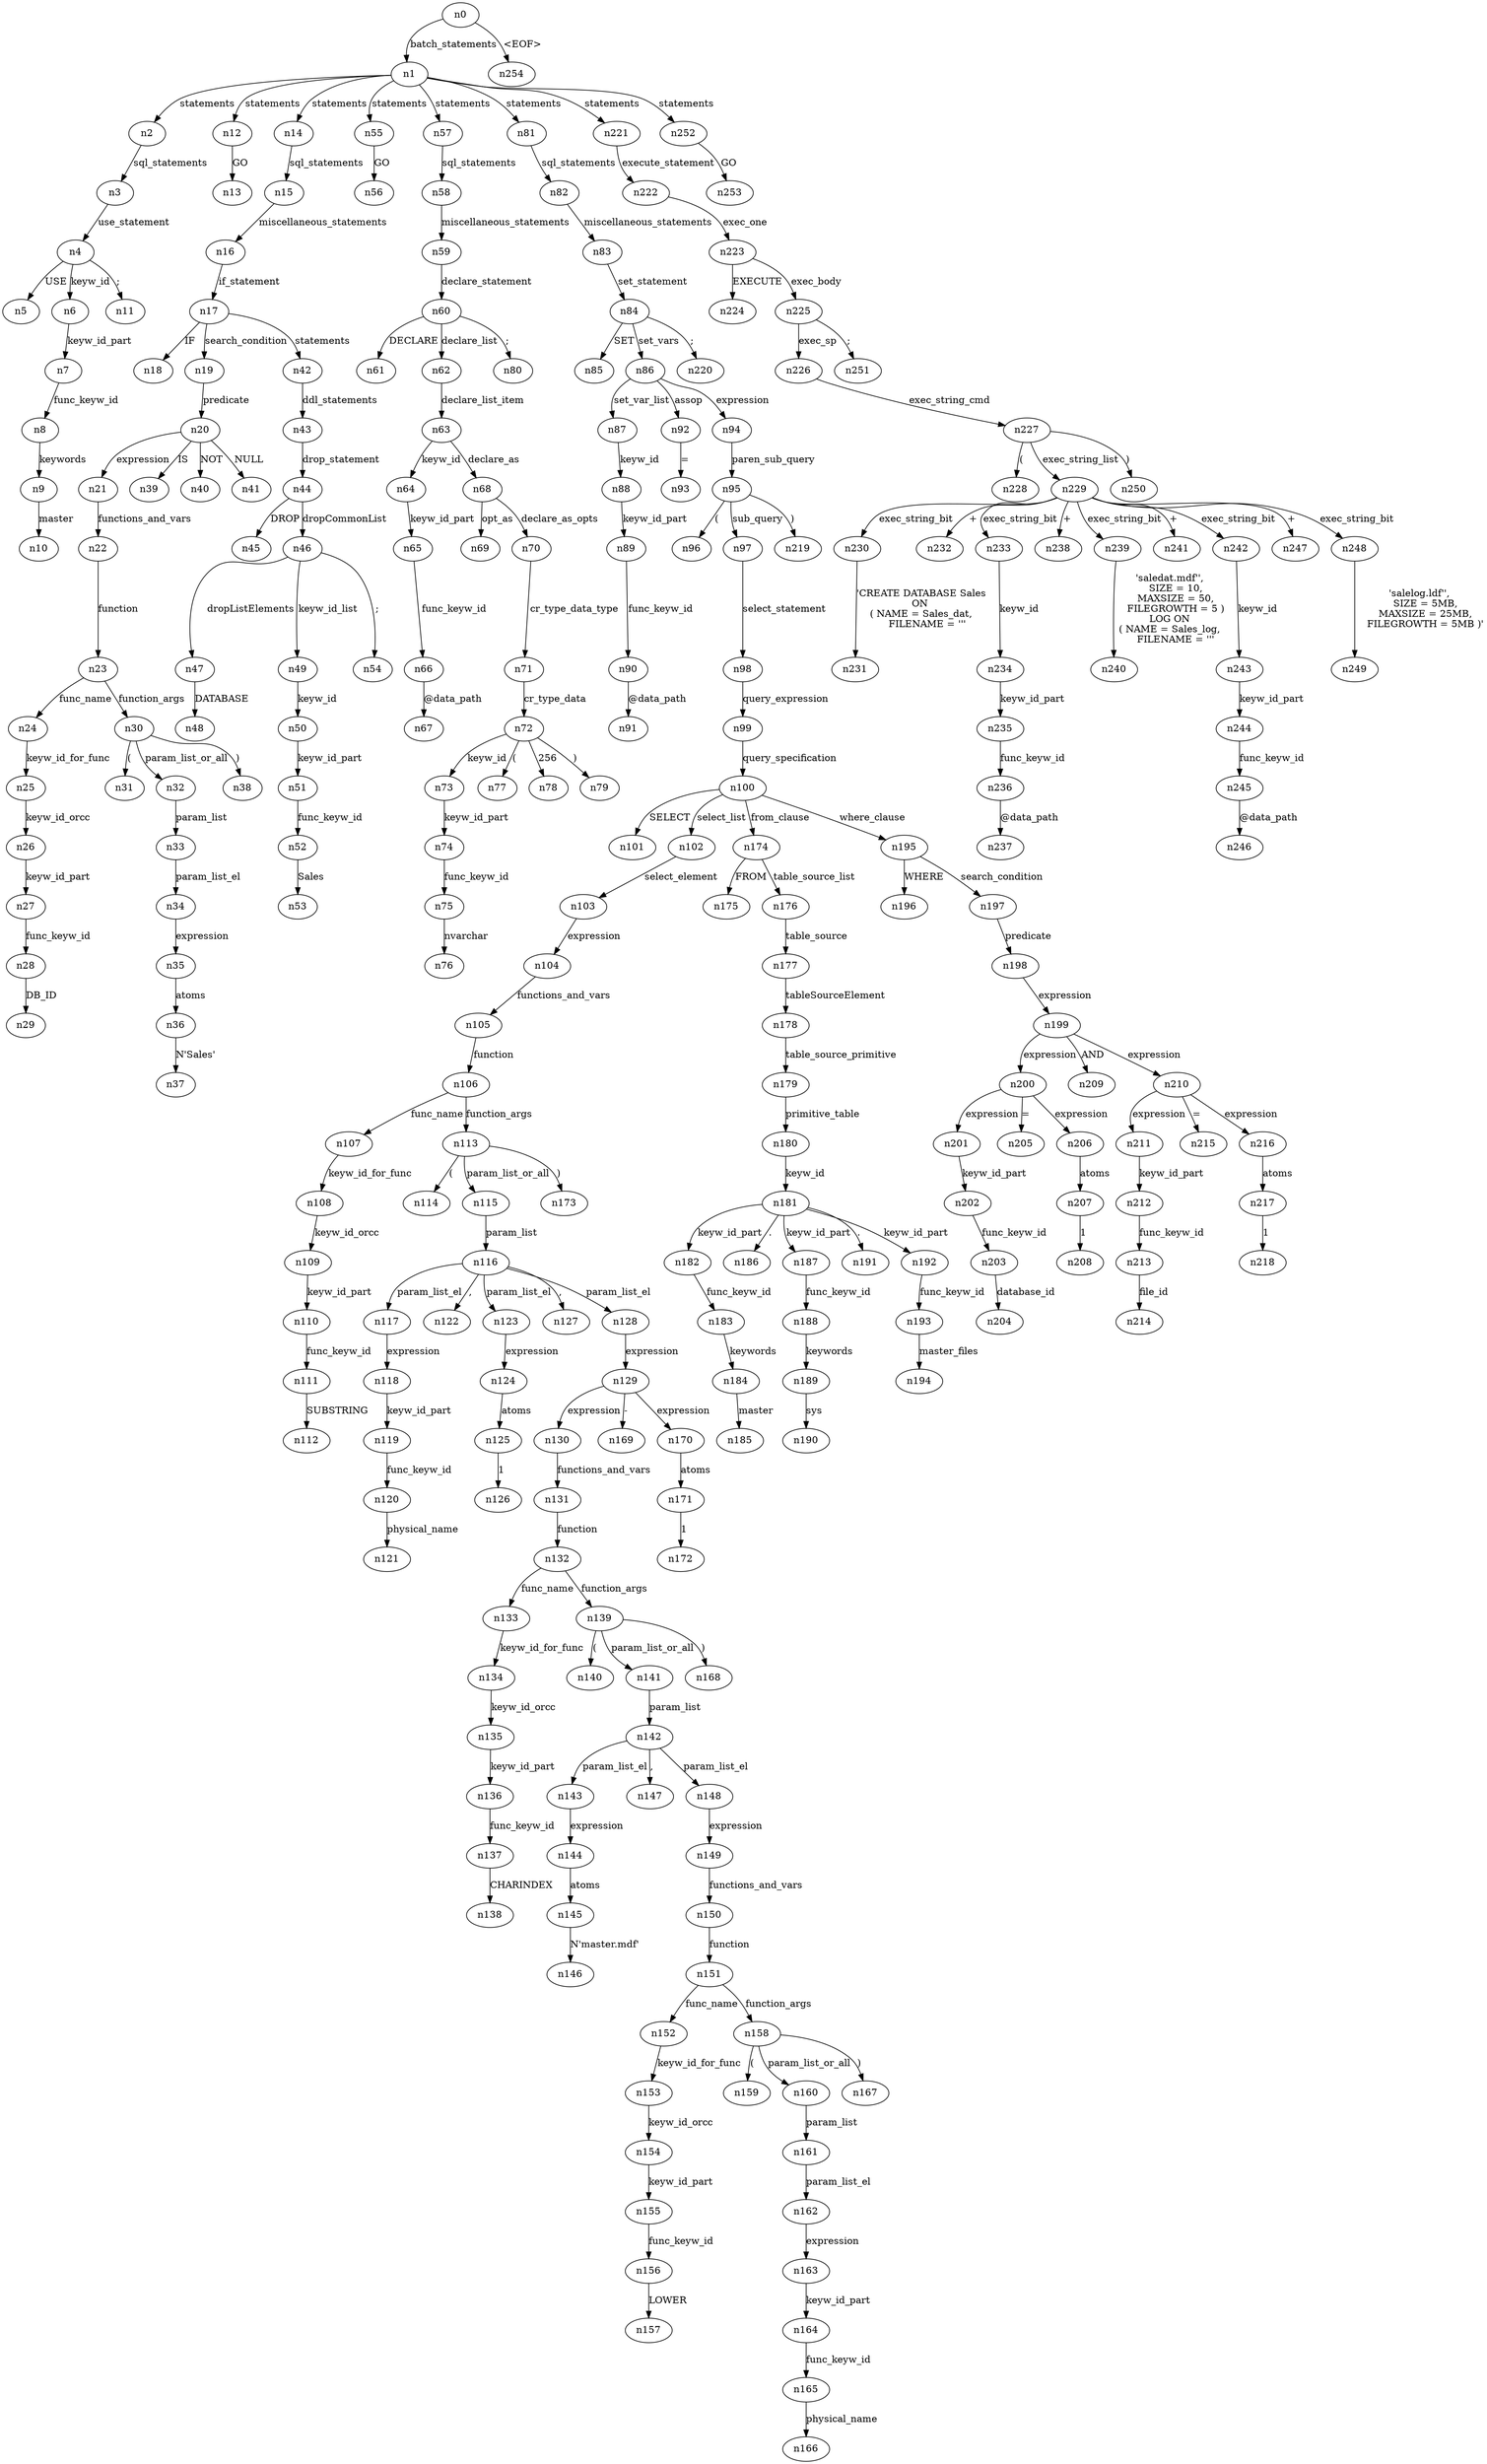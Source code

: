 digraph ParseTree {
  n0 -> n1 [label="batch_statements"];
  n1 -> n2 [label="statements"];
  n2 -> n3 [label="sql_statements"];
  n3 -> n4 [label="use_statement"];
  n4 -> n5 [label="USE"];
  n4 -> n6 [label="keyw_id"];
  n6 -> n7 [label="keyw_id_part"];
  n7 -> n8 [label="func_keyw_id"];
  n8 -> n9 [label="keywords"];
  n9 -> n10 [label="master"];
  n4 -> n11 [label=";"];
  n1 -> n12 [label="statements"];
  n12 -> n13 [label="GO"];
  n1 -> n14 [label="statements"];
  n14 -> n15 [label="sql_statements"];
  n15 -> n16 [label="miscellaneous_statements"];
  n16 -> n17 [label="if_statement"];
  n17 -> n18 [label="IF"];
  n17 -> n19 [label="search_condition"];
  n19 -> n20 [label="predicate"];
  n20 -> n21 [label="expression"];
  n21 -> n22 [label="functions_and_vars"];
  n22 -> n23 [label="function"];
  n23 -> n24 [label="func_name"];
  n24 -> n25 [label="keyw_id_for_func"];
  n25 -> n26 [label="keyw_id_orcc"];
  n26 -> n27 [label="keyw_id_part"];
  n27 -> n28 [label="func_keyw_id"];
  n28 -> n29 [label="DB_ID"];
  n23 -> n30 [label="function_args"];
  n30 -> n31 [label="("];
  n30 -> n32 [label="param_list_or_all"];
  n32 -> n33 [label="param_list"];
  n33 -> n34 [label="param_list_el"];
  n34 -> n35 [label="expression"];
  n35 -> n36 [label="atoms"];
  n36 -> n37 [label="N'Sales'"];
  n30 -> n38 [label=")"];
  n20 -> n39 [label="IS"];
  n20 -> n40 [label="NOT"];
  n20 -> n41 [label="NULL"];
  n17 -> n42 [label="statements"];
  n42 -> n43 [label="ddl_statements"];
  n43 -> n44 [label="drop_statement"];
  n44 -> n45 [label="DROP"];
  n44 -> n46 [label="dropCommonList"];
  n46 -> n47 [label="dropListElements"];
  n47 -> n48 [label="DATABASE"];
  n46 -> n49 [label="keyw_id_list"];
  n49 -> n50 [label="keyw_id"];
  n50 -> n51 [label="keyw_id_part"];
  n51 -> n52 [label="func_keyw_id"];
  n52 -> n53 [label="Sales"];
  n46 -> n54 [label=";"];
  n1 -> n55 [label="statements"];
  n55 -> n56 [label="GO"];
  n1 -> n57 [label="statements"];
  n57 -> n58 [label="sql_statements"];
  n58 -> n59 [label="miscellaneous_statements"];
  n59 -> n60 [label="declare_statement"];
  n60 -> n61 [label="DECLARE"];
  n60 -> n62 [label="declare_list"];
  n62 -> n63 [label="declare_list_item"];
  n63 -> n64 [label="keyw_id"];
  n64 -> n65 [label="keyw_id_part"];
  n65 -> n66 [label="func_keyw_id"];
  n66 -> n67 [label="@data_path"];
  n63 -> n68 [label="declare_as"];
  n68 -> n69 [label="opt_as"];
  n68 -> n70 [label="declare_as_opts"];
  n70 -> n71 [label="cr_type_data_type"];
  n71 -> n72 [label="cr_type_data"];
  n72 -> n73 [label="keyw_id"];
  n73 -> n74 [label="keyw_id_part"];
  n74 -> n75 [label="func_keyw_id"];
  n75 -> n76 [label="nvarchar"];
  n72 -> n77 [label="("];
  n72 -> n78 [label="256"];
  n72 -> n79 [label=")"];
  n60 -> n80 [label=";"];
  n1 -> n81 [label="statements"];
  n81 -> n82 [label="sql_statements"];
  n82 -> n83 [label="miscellaneous_statements"];
  n83 -> n84 [label="set_statement"];
  n84 -> n85 [label="SET"];
  n84 -> n86 [label="set_vars"];
  n86 -> n87 [label="set_var_list"];
  n87 -> n88 [label="keyw_id"];
  n88 -> n89 [label="keyw_id_part"];
  n89 -> n90 [label="func_keyw_id"];
  n90 -> n91 [label="@data_path"];
  n86 -> n92 [label="assop"];
  n92 -> n93 [label="="];
  n86 -> n94 [label="expression"];
  n94 -> n95 [label="paren_sub_query"];
  n95 -> n96 [label="("];
  n95 -> n97 [label="sub_query"];
  n97 -> n98 [label="select_statement"];
  n98 -> n99 [label="query_expression"];
  n99 -> n100 [label="query_specification"];
  n100 -> n101 [label="SELECT"];
  n100 -> n102 [label="select_list"];
  n102 -> n103 [label="select_element"];
  n103 -> n104 [label="expression"];
  n104 -> n105 [label="functions_and_vars"];
  n105 -> n106 [label="function"];
  n106 -> n107 [label="func_name"];
  n107 -> n108 [label="keyw_id_for_func"];
  n108 -> n109 [label="keyw_id_orcc"];
  n109 -> n110 [label="keyw_id_part"];
  n110 -> n111 [label="func_keyw_id"];
  n111 -> n112 [label="SUBSTRING"];
  n106 -> n113 [label="function_args"];
  n113 -> n114 [label="("];
  n113 -> n115 [label="param_list_or_all"];
  n115 -> n116 [label="param_list"];
  n116 -> n117 [label="param_list_el"];
  n117 -> n118 [label="expression"];
  n118 -> n119 [label="keyw_id_part"];
  n119 -> n120 [label="func_keyw_id"];
  n120 -> n121 [label="physical_name"];
  n116 -> n122 [label=","];
  n116 -> n123 [label="param_list_el"];
  n123 -> n124 [label="expression"];
  n124 -> n125 [label="atoms"];
  n125 -> n126 [label="1"];
  n116 -> n127 [label=","];
  n116 -> n128 [label="param_list_el"];
  n128 -> n129 [label="expression"];
  n129 -> n130 [label="expression"];
  n130 -> n131 [label="functions_and_vars"];
  n131 -> n132 [label="function"];
  n132 -> n133 [label="func_name"];
  n133 -> n134 [label="keyw_id_for_func"];
  n134 -> n135 [label="keyw_id_orcc"];
  n135 -> n136 [label="keyw_id_part"];
  n136 -> n137 [label="func_keyw_id"];
  n137 -> n138 [label="CHARINDEX"];
  n132 -> n139 [label="function_args"];
  n139 -> n140 [label="("];
  n139 -> n141 [label="param_list_or_all"];
  n141 -> n142 [label="param_list"];
  n142 -> n143 [label="param_list_el"];
  n143 -> n144 [label="expression"];
  n144 -> n145 [label="atoms"];
  n145 -> n146 [label="N'master.mdf'"];
  n142 -> n147 [label=","];
  n142 -> n148 [label="param_list_el"];
  n148 -> n149 [label="expression"];
  n149 -> n150 [label="functions_and_vars"];
  n150 -> n151 [label="function"];
  n151 -> n152 [label="func_name"];
  n152 -> n153 [label="keyw_id_for_func"];
  n153 -> n154 [label="keyw_id_orcc"];
  n154 -> n155 [label="keyw_id_part"];
  n155 -> n156 [label="func_keyw_id"];
  n156 -> n157 [label="LOWER"];
  n151 -> n158 [label="function_args"];
  n158 -> n159 [label="("];
  n158 -> n160 [label="param_list_or_all"];
  n160 -> n161 [label="param_list"];
  n161 -> n162 [label="param_list_el"];
  n162 -> n163 [label="expression"];
  n163 -> n164 [label="keyw_id_part"];
  n164 -> n165 [label="func_keyw_id"];
  n165 -> n166 [label="physical_name"];
  n158 -> n167 [label=")"];
  n139 -> n168 [label=")"];
  n129 -> n169 [label="-"];
  n129 -> n170 [label="expression"];
  n170 -> n171 [label="atoms"];
  n171 -> n172 [label="1"];
  n113 -> n173 [label=")"];
  n100 -> n174 [label="from_clause"];
  n174 -> n175 [label="FROM"];
  n174 -> n176 [label="table_source_list"];
  n176 -> n177 [label="table_source"];
  n177 -> n178 [label="tableSourceElement"];
  n178 -> n179 [label="table_source_primitive"];
  n179 -> n180 [label="primitive_table"];
  n180 -> n181 [label="keyw_id"];
  n181 -> n182 [label="keyw_id_part"];
  n182 -> n183 [label="func_keyw_id"];
  n183 -> n184 [label="keywords"];
  n184 -> n185 [label="master"];
  n181 -> n186 [label="."];
  n181 -> n187 [label="keyw_id_part"];
  n187 -> n188 [label="func_keyw_id"];
  n188 -> n189 [label="keywords"];
  n189 -> n190 [label="sys"];
  n181 -> n191 [label="."];
  n181 -> n192 [label="keyw_id_part"];
  n192 -> n193 [label="func_keyw_id"];
  n193 -> n194 [label="master_files"];
  n100 -> n195 [label="where_clause"];
  n195 -> n196 [label="WHERE"];
  n195 -> n197 [label="search_condition"];
  n197 -> n198 [label="predicate"];
  n198 -> n199 [label="expression"];
  n199 -> n200 [label="expression"];
  n200 -> n201 [label="expression"];
  n201 -> n202 [label="keyw_id_part"];
  n202 -> n203 [label="func_keyw_id"];
  n203 -> n204 [label="database_id"];
  n200 -> n205 [label="="];
  n200 -> n206 [label="expression"];
  n206 -> n207 [label="atoms"];
  n207 -> n208 [label="1"];
  n199 -> n209 [label="AND"];
  n199 -> n210 [label="expression"];
  n210 -> n211 [label="expression"];
  n211 -> n212 [label="keyw_id_part"];
  n212 -> n213 [label="func_keyw_id"];
  n213 -> n214 [label="file_id"];
  n210 -> n215 [label="="];
  n210 -> n216 [label="expression"];
  n216 -> n217 [label="atoms"];
  n217 -> n218 [label="1"];
  n95 -> n219 [label=")"];
  n84 -> n220 [label=";"];
  n1 -> n221 [label="statements"];
  n221 -> n222 [label="execute_statement"];
  n222 -> n223 [label="exec_one"];
  n223 -> n224 [label="EXECUTE"];
  n223 -> n225 [label="exec_body"];
  n225 -> n226 [label="exec_sp"];
  n226 -> n227 [label="exec_string_cmd"];
  n227 -> n228 [label="("];
  n227 -> n229 [label="exec_string_list"];
  n229 -> n230 [label="exec_string_bit"];
  n230 -> n231 [label="'CREATE DATABASE Sales
ON 
( NAME = Sales_dat,
    FILENAME = '''"];
  n229 -> n232 [label="+"];
  n229 -> n233 [label="exec_string_bit"];
  n233 -> n234 [label="keyw_id"];
  n234 -> n235 [label="keyw_id_part"];
  n235 -> n236 [label="func_keyw_id"];
  n236 -> n237 [label="@data_path"];
  n229 -> n238 [label="+"];
  n229 -> n239 [label="exec_string_bit"];
  n239 -> n240 [label="'saledat.mdf'',
    SIZE = 10,
    MAXSIZE = 50,
    FILEGROWTH = 5 )
LOG ON
( NAME = Sales_log,
    FILENAME = '''"];
  n229 -> n241 [label="+"];
  n229 -> n242 [label="exec_string_bit"];
  n242 -> n243 [label="keyw_id"];
  n243 -> n244 [label="keyw_id_part"];
  n244 -> n245 [label="func_keyw_id"];
  n245 -> n246 [label="@data_path"];
  n229 -> n247 [label="+"];
  n229 -> n248 [label="exec_string_bit"];
  n248 -> n249 [label="'salelog.ldf'',
    SIZE = 5MB,
    MAXSIZE = 25MB,
    FILEGROWTH = 5MB )'"];
  n227 -> n250 [label=")"];
  n225 -> n251 [label=";"];
  n1 -> n252 [label="statements"];
  n252 -> n253 [label="GO"];
  n0 -> n254 [label="<EOF>"];
}